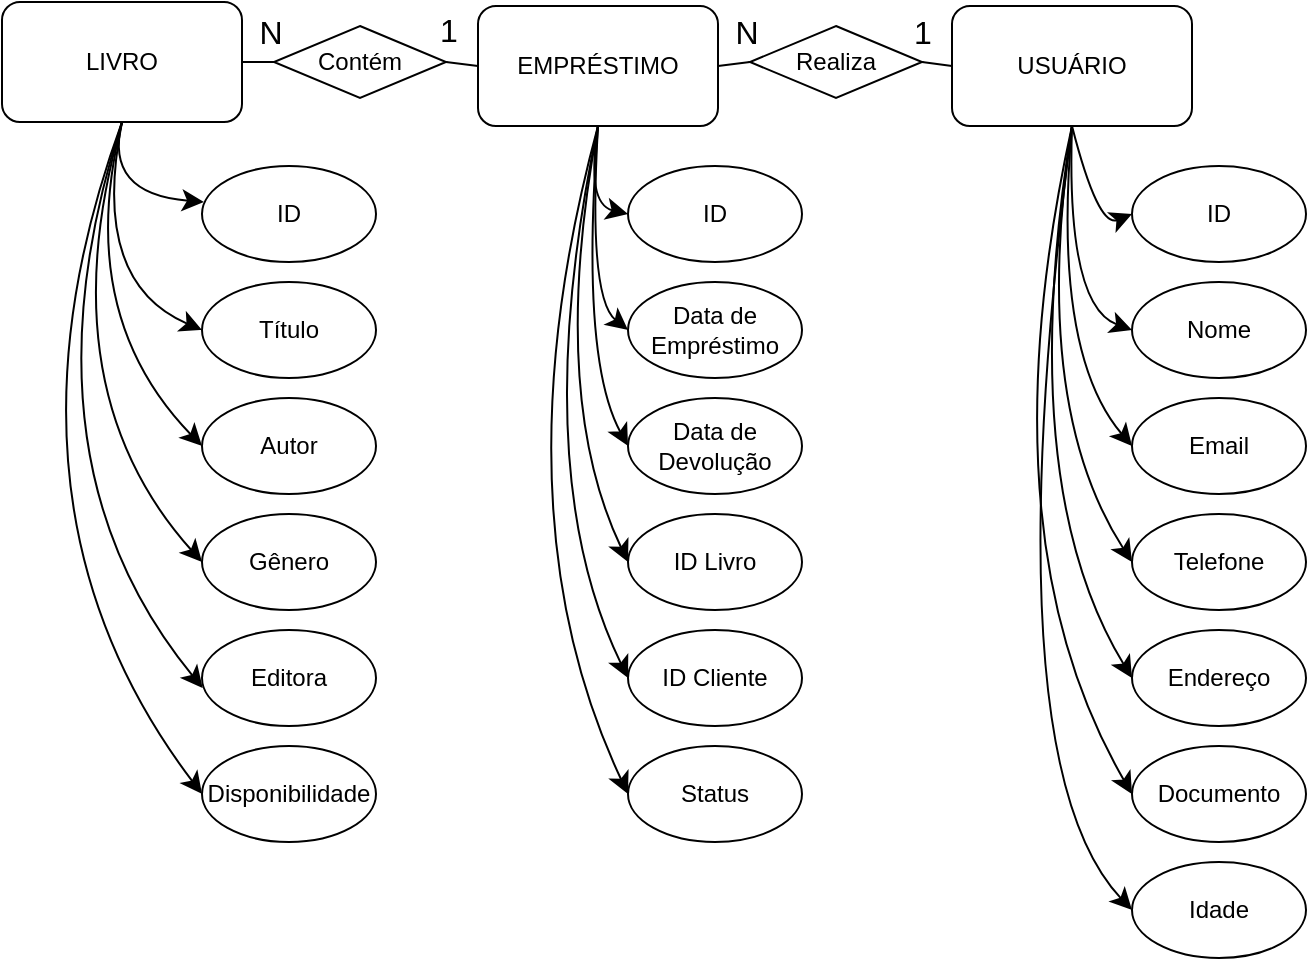 <mxfile version="24.8.3">
  <diagram name="Página-1" id="nPEkbyJLMctUS6vtj-rc">
    <mxGraphModel dx="2441" dy="156" grid="0" gridSize="10" guides="1" tooltips="1" connect="1" arrows="1" fold="1" page="0" pageScale="1" pageWidth="827" pageHeight="1169" math="0" shadow="0">
      <root>
        <mxCell id="0" />
        <mxCell id="1" parent="0" />
        <mxCell id="lOKb49YVc73qP3Tbzx3c-15" style="edgeStyle=none;curved=1;rounded=0;orthogonalLoop=1;jettySize=auto;html=1;exitX=0.5;exitY=1;exitDx=0;exitDy=0;entryX=0;entryY=0.5;entryDx=0;entryDy=0;fontSize=12;startSize=8;endSize=8;" edge="1" parent="1" source="lOKb49YVc73qP3Tbzx3c-2" target="lOKb49YVc73qP3Tbzx3c-11">
          <mxGeometry relative="1" as="geometry">
            <Array as="points">
              <mxPoint x="-837" y="642" />
            </Array>
          </mxGeometry>
        </mxCell>
        <mxCell id="lOKb49YVc73qP3Tbzx3c-17" style="edgeStyle=none;curved=1;rounded=0;orthogonalLoop=1;jettySize=auto;html=1;exitX=0.5;exitY=1;exitDx=0;exitDy=0;entryX=0;entryY=0.5;entryDx=0;entryDy=0;fontSize=12;startSize=8;endSize=8;" edge="1" parent="1" source="lOKb49YVc73qP3Tbzx3c-2" target="lOKb49YVc73qP3Tbzx3c-12">
          <mxGeometry relative="1" as="geometry">
            <Array as="points">
              <mxPoint x="-845" y="658" />
            </Array>
          </mxGeometry>
        </mxCell>
        <mxCell id="lOKb49YVc73qP3Tbzx3c-18" style="edgeStyle=none;curved=1;rounded=0;orthogonalLoop=1;jettySize=auto;html=1;exitX=0.5;exitY=1;exitDx=0;exitDy=0;entryX=0;entryY=0.5;entryDx=0;entryDy=0;fontSize=12;startSize=8;endSize=8;" edge="1" parent="1" source="lOKb49YVc73qP3Tbzx3c-2" target="lOKb49YVc73qP3Tbzx3c-13">
          <mxGeometry relative="1" as="geometry">
            <Array as="points">
              <mxPoint x="-859" y="695" />
            </Array>
          </mxGeometry>
        </mxCell>
        <mxCell id="lOKb49YVc73qP3Tbzx3c-20" style="edgeStyle=none;curved=1;rounded=0;orthogonalLoop=1;jettySize=auto;html=1;exitX=0.5;exitY=1;exitDx=0;exitDy=0;entryX=0;entryY=0.5;entryDx=0;entryDy=0;fontSize=12;startSize=8;endSize=8;" edge="1" parent="1" source="lOKb49YVc73qP3Tbzx3c-2" target="lOKb49YVc73qP3Tbzx3c-16">
          <mxGeometry relative="1" as="geometry">
            <Array as="points">
              <mxPoint x="-891" y="753" />
            </Array>
          </mxGeometry>
        </mxCell>
        <mxCell id="lOKb49YVc73qP3Tbzx3c-2" value="LIVRO" style="rounded=1;whiteSpace=wrap;html=1;" vertex="1" parent="1">
          <mxGeometry x="-881" y="502" width="120" height="60" as="geometry" />
        </mxCell>
        <mxCell id="lOKb49YVc73qP3Tbzx3c-28" style="edgeStyle=none;curved=1;rounded=0;orthogonalLoop=1;jettySize=auto;html=1;exitX=0.5;exitY=1;exitDx=0;exitDy=0;entryX=0;entryY=0.5;entryDx=0;entryDy=0;fontSize=12;startSize=8;endSize=8;" edge="1" parent="1" source="lOKb49YVc73qP3Tbzx3c-3" target="lOKb49YVc73qP3Tbzx3c-22">
          <mxGeometry relative="1" as="geometry">
            <Array as="points">
              <mxPoint x="-333" y="615" />
            </Array>
          </mxGeometry>
        </mxCell>
        <mxCell id="lOKb49YVc73qP3Tbzx3c-29" style="edgeStyle=none;curved=1;rounded=0;orthogonalLoop=1;jettySize=auto;html=1;exitX=0.5;exitY=1;exitDx=0;exitDy=0;entryX=0;entryY=0.5;entryDx=0;entryDy=0;fontSize=12;startSize=8;endSize=8;" edge="1" parent="1" source="lOKb49YVc73qP3Tbzx3c-3" target="lOKb49YVc73qP3Tbzx3c-23">
          <mxGeometry relative="1" as="geometry">
            <Array as="points">
              <mxPoint x="-349" y="654" />
            </Array>
          </mxGeometry>
        </mxCell>
        <mxCell id="lOKb49YVc73qP3Tbzx3c-43" style="edgeStyle=none;curved=1;rounded=0;orthogonalLoop=1;jettySize=auto;html=1;exitX=0.5;exitY=1;exitDx=0;exitDy=0;entryX=0;entryY=0.5;entryDx=0;entryDy=0;fontSize=12;startSize=8;endSize=8;" edge="1" parent="1" source="lOKb49YVc73qP3Tbzx3c-3" target="lOKb49YVc73qP3Tbzx3c-24">
          <mxGeometry relative="1" as="geometry">
            <Array as="points">
              <mxPoint x="-356" y="677" />
            </Array>
          </mxGeometry>
        </mxCell>
        <mxCell id="lOKb49YVc73qP3Tbzx3c-44" style="edgeStyle=none;curved=1;rounded=0;orthogonalLoop=1;jettySize=auto;html=1;exitX=0.5;exitY=1;exitDx=0;exitDy=0;entryX=0;entryY=0.5;entryDx=0;entryDy=0;fontSize=12;startSize=8;endSize=8;" edge="1" parent="1" source="lOKb49YVc73qP3Tbzx3c-3" target="lOKb49YVc73qP3Tbzx3c-25">
          <mxGeometry relative="1" as="geometry">
            <Array as="points">
              <mxPoint x="-367" y="703" />
            </Array>
          </mxGeometry>
        </mxCell>
        <mxCell id="lOKb49YVc73qP3Tbzx3c-45" style="edgeStyle=none;curved=1;rounded=0;orthogonalLoop=1;jettySize=auto;html=1;exitX=0.5;exitY=1;exitDx=0;exitDy=0;entryX=0;entryY=0.5;entryDx=0;entryDy=0;fontSize=12;startSize=8;endSize=8;" edge="1" parent="1" source="lOKb49YVc73qP3Tbzx3c-3" target="lOKb49YVc73qP3Tbzx3c-26">
          <mxGeometry relative="1" as="geometry">
            <Array as="points">
              <mxPoint x="-375" y="743" />
            </Array>
          </mxGeometry>
        </mxCell>
        <mxCell id="lOKb49YVc73qP3Tbzx3c-46" style="edgeStyle=none;curved=1;rounded=0;orthogonalLoop=1;jettySize=auto;html=1;exitX=0.5;exitY=1;exitDx=0;exitDy=0;entryX=0;entryY=0.5;entryDx=0;entryDy=0;fontSize=12;startSize=8;endSize=8;" edge="1" parent="1" source="lOKb49YVc73qP3Tbzx3c-3" target="lOKb49YVc73qP3Tbzx3c-27">
          <mxGeometry relative="1" as="geometry">
            <Array as="points">
              <mxPoint x="-391" y="769" />
            </Array>
          </mxGeometry>
        </mxCell>
        <mxCell id="lOKb49YVc73qP3Tbzx3c-48" style="edgeStyle=none;curved=1;rounded=0;orthogonalLoop=1;jettySize=auto;html=1;exitX=0.5;exitY=1;exitDx=0;exitDy=0;entryX=0;entryY=0.5;entryDx=0;entryDy=0;fontSize=12;startSize=8;endSize=8;" edge="1" parent="1" source="lOKb49YVc73qP3Tbzx3c-3" target="lOKb49YVc73qP3Tbzx3c-47">
          <mxGeometry relative="1" as="geometry">
            <Array as="points">
              <mxPoint x="-387" y="881" />
            </Array>
          </mxGeometry>
        </mxCell>
        <mxCell id="lOKb49YVc73qP3Tbzx3c-3" value="USUÁRIO" style="rounded=1;whiteSpace=wrap;html=1;" vertex="1" parent="1">
          <mxGeometry x="-406" y="504" width="120" height="60" as="geometry" />
        </mxCell>
        <mxCell id="lOKb49YVc73qP3Tbzx3c-37" style="edgeStyle=none;curved=1;rounded=0;orthogonalLoop=1;jettySize=auto;html=1;exitX=0.5;exitY=1;exitDx=0;exitDy=0;entryX=0;entryY=0.5;entryDx=0;entryDy=0;fontSize=12;startSize=8;endSize=8;" edge="1" parent="1" source="lOKb49YVc73qP3Tbzx3c-4" target="lOKb49YVc73qP3Tbzx3c-31">
          <mxGeometry relative="1" as="geometry">
            <Array as="points">
              <mxPoint x="-589" y="603" />
            </Array>
          </mxGeometry>
        </mxCell>
        <mxCell id="lOKb49YVc73qP3Tbzx3c-38" style="edgeStyle=none;curved=1;rounded=0;orthogonalLoop=1;jettySize=auto;html=1;exitX=0.5;exitY=1;exitDx=0;exitDy=0;entryX=0;entryY=0.5;entryDx=0;entryDy=0;fontSize=12;startSize=8;endSize=8;" edge="1" parent="1" source="lOKb49YVc73qP3Tbzx3c-4" target="lOKb49YVc73qP3Tbzx3c-32">
          <mxGeometry relative="1" as="geometry">
            <Array as="points">
              <mxPoint x="-588" y="650" />
            </Array>
          </mxGeometry>
        </mxCell>
        <mxCell id="lOKb49YVc73qP3Tbzx3c-39" style="edgeStyle=none;curved=1;rounded=0;orthogonalLoop=1;jettySize=auto;html=1;exitX=0.5;exitY=1;exitDx=0;exitDy=0;entryX=0;entryY=0.5;entryDx=0;entryDy=0;fontSize=12;startSize=8;endSize=8;" edge="1" parent="1" source="lOKb49YVc73qP3Tbzx3c-4" target="lOKb49YVc73qP3Tbzx3c-33">
          <mxGeometry relative="1" as="geometry">
            <Array as="points">
              <mxPoint x="-592" y="680" />
            </Array>
          </mxGeometry>
        </mxCell>
        <mxCell id="lOKb49YVc73qP3Tbzx3c-40" style="edgeStyle=none;curved=1;rounded=0;orthogonalLoop=1;jettySize=auto;html=1;exitX=0.5;exitY=1;exitDx=0;exitDy=0;entryX=0;entryY=0.5;entryDx=0;entryDy=0;fontSize=12;startSize=8;endSize=8;" edge="1" parent="1" source="lOKb49YVc73qP3Tbzx3c-4" target="lOKb49YVc73qP3Tbzx3c-34">
          <mxGeometry relative="1" as="geometry">
            <Array as="points">
              <mxPoint x="-608" y="698" />
            </Array>
          </mxGeometry>
        </mxCell>
        <mxCell id="lOKb49YVc73qP3Tbzx3c-41" style="edgeStyle=none;curved=1;rounded=0;orthogonalLoop=1;jettySize=auto;html=1;exitX=0.5;exitY=1;exitDx=0;exitDy=0;entryX=0;entryY=0.5;entryDx=0;entryDy=0;fontSize=12;startSize=8;endSize=8;" edge="1" parent="1" source="lOKb49YVc73qP3Tbzx3c-4" target="lOKb49YVc73qP3Tbzx3c-35">
          <mxGeometry relative="1" as="geometry">
            <Array as="points">
              <mxPoint x="-619" y="735" />
            </Array>
          </mxGeometry>
        </mxCell>
        <mxCell id="lOKb49YVc73qP3Tbzx3c-42" style="edgeStyle=none;curved=1;rounded=0;orthogonalLoop=1;jettySize=auto;html=1;exitX=0.5;exitY=1;exitDx=0;exitDy=0;entryX=0;entryY=0.5;entryDx=0;entryDy=0;fontSize=12;startSize=8;endSize=8;" edge="1" parent="1" source="lOKb49YVc73qP3Tbzx3c-4" target="lOKb49YVc73qP3Tbzx3c-36">
          <mxGeometry relative="1" as="geometry">
            <Array as="points">
              <mxPoint x="-635" y="756" />
            </Array>
          </mxGeometry>
        </mxCell>
        <mxCell id="lOKb49YVc73qP3Tbzx3c-4" value="EMPRÉSTIMO" style="rounded=1;whiteSpace=wrap;html=1;" vertex="1" parent="1">
          <mxGeometry x="-643" y="504" width="120" height="60" as="geometry" />
        </mxCell>
        <mxCell id="lOKb49YVc73qP3Tbzx3c-7" value="ID" style="ellipse;whiteSpace=wrap;html=1;" vertex="1" parent="1">
          <mxGeometry x="-781" y="584" width="87" height="48" as="geometry" />
        </mxCell>
        <mxCell id="lOKb49YVc73qP3Tbzx3c-8" style="edgeStyle=none;curved=1;rounded=0;orthogonalLoop=1;jettySize=auto;html=1;exitX=0.5;exitY=1;exitDx=0;exitDy=0;entryX=0.011;entryY=0.375;entryDx=0;entryDy=0;entryPerimeter=0;fontSize=12;startSize=8;endSize=8;" edge="1" parent="1" source="lOKb49YVc73qP3Tbzx3c-2" target="lOKb49YVc73qP3Tbzx3c-7">
          <mxGeometry relative="1" as="geometry">
            <Array as="points">
              <mxPoint x="-830" y="598" />
            </Array>
          </mxGeometry>
        </mxCell>
        <mxCell id="lOKb49YVc73qP3Tbzx3c-9" style="edgeStyle=none;curved=1;rounded=0;orthogonalLoop=1;jettySize=auto;html=1;exitX=0;exitY=1;exitDx=0;exitDy=0;fontSize=12;startSize=8;endSize=8;" edge="1" parent="1" source="lOKb49YVc73qP3Tbzx3c-7" target="lOKb49YVc73qP3Tbzx3c-7">
          <mxGeometry relative="1" as="geometry" />
        </mxCell>
        <mxCell id="lOKb49YVc73qP3Tbzx3c-10" style="edgeStyle=none;curved=1;rounded=0;orthogonalLoop=1;jettySize=auto;html=1;exitX=0;exitY=1;exitDx=0;exitDy=0;fontSize=12;startSize=8;endSize=8;" edge="1" parent="1">
          <mxGeometry relative="1" as="geometry">
            <mxPoint x="-758" y="635" as="sourcePoint" />
            <mxPoint x="-758" y="635" as="targetPoint" />
          </mxGeometry>
        </mxCell>
        <mxCell id="lOKb49YVc73qP3Tbzx3c-11" value="Título" style="ellipse;whiteSpace=wrap;html=1;" vertex="1" parent="1">
          <mxGeometry x="-781" y="642" width="87" height="48" as="geometry" />
        </mxCell>
        <mxCell id="lOKb49YVc73qP3Tbzx3c-12" value="Autor" style="ellipse;whiteSpace=wrap;html=1;" vertex="1" parent="1">
          <mxGeometry x="-781" y="700" width="87" height="48" as="geometry" />
        </mxCell>
        <mxCell id="lOKb49YVc73qP3Tbzx3c-13" value="Gênero" style="ellipse;whiteSpace=wrap;html=1;" vertex="1" parent="1">
          <mxGeometry x="-781" y="758" width="87" height="48" as="geometry" />
        </mxCell>
        <mxCell id="lOKb49YVc73qP3Tbzx3c-14" value="Editora" style="ellipse;whiteSpace=wrap;html=1;" vertex="1" parent="1">
          <mxGeometry x="-781" y="816" width="87" height="48" as="geometry" />
        </mxCell>
        <mxCell id="lOKb49YVc73qP3Tbzx3c-16" value="Disponibilidade" style="ellipse;whiteSpace=wrap;html=1;" vertex="1" parent="1">
          <mxGeometry x="-781" y="874" width="87" height="48" as="geometry" />
        </mxCell>
        <mxCell id="lOKb49YVc73qP3Tbzx3c-19" style="edgeStyle=none;curved=1;rounded=0;orthogonalLoop=1;jettySize=auto;html=1;exitX=0.5;exitY=1;exitDx=0;exitDy=0;entryX=0.004;entryY=0.604;entryDx=0;entryDy=0;entryPerimeter=0;fontSize=12;startSize=8;endSize=8;" edge="1" parent="1" source="lOKb49YVc73qP3Tbzx3c-2" target="lOKb49YVc73qP3Tbzx3c-14">
          <mxGeometry relative="1" as="geometry">
            <Array as="points">
              <mxPoint x="-875" y="730" />
            </Array>
          </mxGeometry>
        </mxCell>
        <mxCell id="lOKb49YVc73qP3Tbzx3c-22" value="ID" style="ellipse;whiteSpace=wrap;html=1;" vertex="1" parent="1">
          <mxGeometry x="-316" y="584" width="87" height="48" as="geometry" />
        </mxCell>
        <mxCell id="lOKb49YVc73qP3Tbzx3c-23" value="Nome" style="ellipse;whiteSpace=wrap;html=1;" vertex="1" parent="1">
          <mxGeometry x="-316" y="642" width="87" height="48" as="geometry" />
        </mxCell>
        <mxCell id="lOKb49YVc73qP3Tbzx3c-24" value="Email" style="ellipse;whiteSpace=wrap;html=1;" vertex="1" parent="1">
          <mxGeometry x="-316" y="700" width="87" height="48" as="geometry" />
        </mxCell>
        <mxCell id="lOKb49YVc73qP3Tbzx3c-25" value="Telefone" style="ellipse;whiteSpace=wrap;html=1;" vertex="1" parent="1">
          <mxGeometry x="-316" y="758" width="87" height="48" as="geometry" />
        </mxCell>
        <mxCell id="lOKb49YVc73qP3Tbzx3c-26" value="Endereço" style="ellipse;whiteSpace=wrap;html=1;" vertex="1" parent="1">
          <mxGeometry x="-316" y="816" width="87" height="48" as="geometry" />
        </mxCell>
        <mxCell id="lOKb49YVc73qP3Tbzx3c-27" value="Documento" style="ellipse;whiteSpace=wrap;html=1;" vertex="1" parent="1">
          <mxGeometry x="-316" y="874" width="87" height="48" as="geometry" />
        </mxCell>
        <mxCell id="lOKb49YVc73qP3Tbzx3c-31" value="ID" style="ellipse;whiteSpace=wrap;html=1;" vertex="1" parent="1">
          <mxGeometry x="-568" y="584" width="87" height="48" as="geometry" />
        </mxCell>
        <mxCell id="lOKb49YVc73qP3Tbzx3c-32" value="Data de Empréstimo" style="ellipse;whiteSpace=wrap;html=1;" vertex="1" parent="1">
          <mxGeometry x="-568" y="642" width="87" height="48" as="geometry" />
        </mxCell>
        <mxCell id="lOKb49YVc73qP3Tbzx3c-33" value="Data de Devolução" style="ellipse;whiteSpace=wrap;html=1;" vertex="1" parent="1">
          <mxGeometry x="-568" y="700" width="87" height="48" as="geometry" />
        </mxCell>
        <mxCell id="lOKb49YVc73qP3Tbzx3c-34" value="ID Livro" style="ellipse;whiteSpace=wrap;html=1;" vertex="1" parent="1">
          <mxGeometry x="-568" y="758" width="87" height="48" as="geometry" />
        </mxCell>
        <mxCell id="lOKb49YVc73qP3Tbzx3c-35" value="ID Cliente" style="ellipse;whiteSpace=wrap;html=1;" vertex="1" parent="1">
          <mxGeometry x="-568" y="816" width="87" height="48" as="geometry" />
        </mxCell>
        <mxCell id="lOKb49YVc73qP3Tbzx3c-36" value="Status" style="ellipse;whiteSpace=wrap;html=1;" vertex="1" parent="1">
          <mxGeometry x="-568" y="874" width="87" height="48" as="geometry" />
        </mxCell>
        <mxCell id="lOKb49YVc73qP3Tbzx3c-47" value="Idade" style="ellipse;whiteSpace=wrap;html=1;" vertex="1" parent="1">
          <mxGeometry x="-316" y="932" width="87" height="48" as="geometry" />
        </mxCell>
        <mxCell id="lOKb49YVc73qP3Tbzx3c-49" value="Realiza" style="rhombus;whiteSpace=wrap;html=1;" vertex="1" parent="1">
          <mxGeometry x="-507" y="514" width="86" height="36" as="geometry" />
        </mxCell>
        <mxCell id="lOKb49YVc73qP3Tbzx3c-50" value="Contém" style="rhombus;whiteSpace=wrap;html=1;" vertex="1" parent="1">
          <mxGeometry x="-745" y="514" width="86" height="36" as="geometry" />
        </mxCell>
        <mxCell id="lOKb49YVc73qP3Tbzx3c-52" value="" style="endArrow=none;html=1;rounded=0;fontSize=12;startSize=8;endSize=8;curved=1;exitX=1;exitY=0.5;exitDx=0;exitDy=0;entryX=0;entryY=0.5;entryDx=0;entryDy=0;" edge="1" parent="1" source="lOKb49YVc73qP3Tbzx3c-2" target="lOKb49YVc73qP3Tbzx3c-50">
          <mxGeometry width="50" height="50" relative="1" as="geometry">
            <mxPoint x="-669" y="720" as="sourcePoint" />
            <mxPoint x="-619" y="670" as="targetPoint" />
          </mxGeometry>
        </mxCell>
        <mxCell id="lOKb49YVc73qP3Tbzx3c-55" value="" style="endArrow=none;html=1;rounded=0;fontSize=12;startSize=8;endSize=8;curved=1;exitX=0;exitY=0.5;exitDx=0;exitDy=0;entryX=1;entryY=0.5;entryDx=0;entryDy=0;" edge="1" parent="1" source="lOKb49YVc73qP3Tbzx3c-4" target="lOKb49YVc73qP3Tbzx3c-50">
          <mxGeometry width="50" height="50" relative="1" as="geometry">
            <mxPoint x="-719" y="599" as="sourcePoint" />
            <mxPoint x="-669" y="549" as="targetPoint" />
          </mxGeometry>
        </mxCell>
        <mxCell id="lOKb49YVc73qP3Tbzx3c-56" value="" style="endArrow=none;html=1;rounded=0;fontSize=12;startSize=8;endSize=8;curved=1;exitX=1;exitY=0.5;exitDx=0;exitDy=0;entryX=0;entryY=0.5;entryDx=0;entryDy=0;" edge="1" parent="1" source="lOKb49YVc73qP3Tbzx3c-4" target="lOKb49YVc73qP3Tbzx3c-49">
          <mxGeometry width="50" height="50" relative="1" as="geometry">
            <mxPoint x="-460" y="585" as="sourcePoint" />
            <mxPoint x="-410" y="535" as="targetPoint" />
          </mxGeometry>
        </mxCell>
        <mxCell id="lOKb49YVc73qP3Tbzx3c-57" value="" style="endArrow=none;html=1;rounded=0;fontSize=12;startSize=8;endSize=8;curved=1;exitX=1;exitY=0.5;exitDx=0;exitDy=0;entryX=0;entryY=0.5;entryDx=0;entryDy=0;" edge="1" parent="1" source="lOKb49YVc73qP3Tbzx3c-49" target="lOKb49YVc73qP3Tbzx3c-3">
          <mxGeometry width="50" height="50" relative="1" as="geometry">
            <mxPoint x="-460" y="585" as="sourcePoint" />
            <mxPoint x="-410" y="535" as="targetPoint" />
          </mxGeometry>
        </mxCell>
        <mxCell id="lOKb49YVc73qP3Tbzx3c-59" value="N" style="text;html=1;align=center;verticalAlign=middle;whiteSpace=wrap;rounded=0;fontSize=16;" vertex="1" parent="1">
          <mxGeometry x="-761" y="510" width="29" height="14" as="geometry" />
        </mxCell>
        <mxCell id="lOKb49YVc73qP3Tbzx3c-60" value="N" style="text;html=1;align=center;verticalAlign=middle;whiteSpace=wrap;rounded=0;fontSize=16;" vertex="1" parent="1">
          <mxGeometry x="-523" y="510" width="29" height="14" as="geometry" />
        </mxCell>
        <mxCell id="lOKb49YVc73qP3Tbzx3c-61" value="1" style="text;html=1;align=center;verticalAlign=middle;whiteSpace=wrap;rounded=0;fontSize=16;" vertex="1" parent="1">
          <mxGeometry x="-672" y="507" width="29" height="17" as="geometry" />
        </mxCell>
        <mxCell id="lOKb49YVc73qP3Tbzx3c-62" value="1" style="text;html=1;align=center;verticalAlign=middle;whiteSpace=wrap;rounded=0;fontSize=16;" vertex="1" parent="1">
          <mxGeometry x="-435" y="508.5" width="29" height="17" as="geometry" />
        </mxCell>
      </root>
    </mxGraphModel>
  </diagram>
</mxfile>
